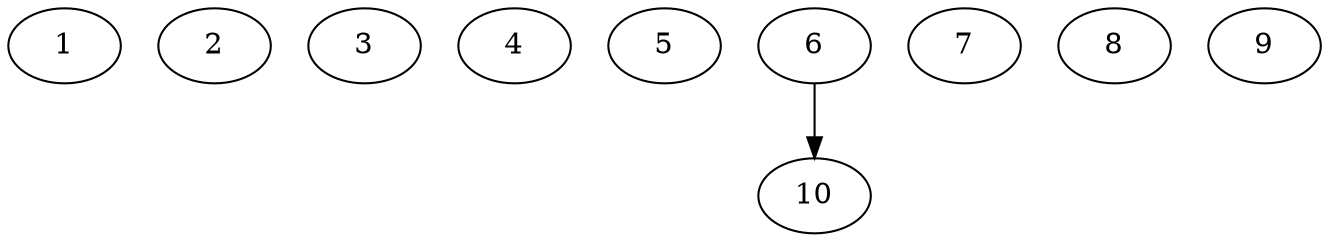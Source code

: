 // DAG automatically generated by daggen at Tue Jul 18 11:30:58 2017
// ./daggen --dot -n 10 --fat 0.8 --regular 0.2 --density 0.2 --jump 2 
digraph G {
  1 [size="7965013306", alpha="0.06"]
  2 [size="17676083131", alpha="0.06"]
  3 [size="1073741824000", alpha="0.02"]
  4 [size="134217728000", alpha="0.12"]
  5 [size="134217728000", alpha="0.15"]
  6 [size="8589934592", alpha="0.05"]
  6 -> 10 [size ="33554432"]
  7 [size="7131260658", alpha="0.14"]
  8 [size="368293445632", alpha="0.18"]
  9 [size="36719010100", alpha="0.00"]
  10 [size="2561210547", alpha="0.11"]
}
